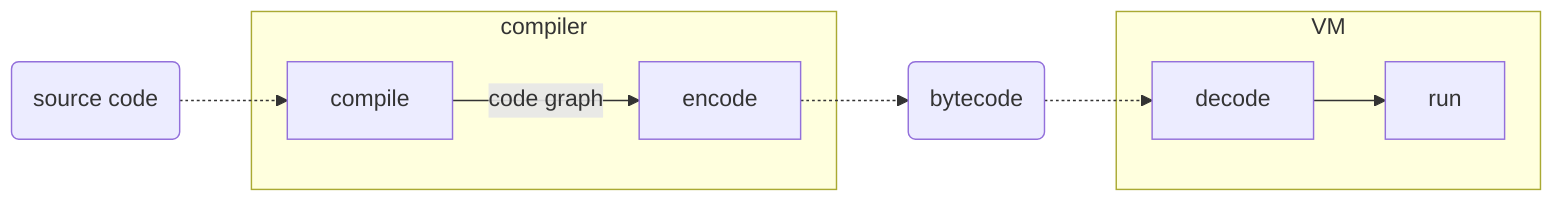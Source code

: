 flowchart LR
  d0(source code) -.-> compile

  subgraph compiler
    compile -- code graph --> encode
  end

  encode -.-> d1(bytecode) -.-> decode

  subgraph vm[VM]
    decode --> run
  end